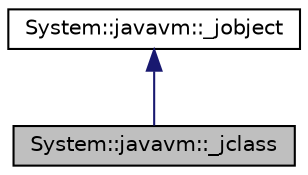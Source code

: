 digraph G
{
  edge [fontname="Helvetica",fontsize="10",labelfontname="Helvetica",labelfontsize="10"];
  node [fontname="Helvetica",fontsize="10",shape=record];
  Node1 [label="System::javavm::_jclass",height=0.2,width=0.4,color="black", fillcolor="grey75", style="filled" fontcolor="black"];
  Node2 -> Node1 [dir="back",color="midnightblue",fontsize="10",style="solid",fontname="Helvetica"];
  Node2 [label="System::javavm::_jobject",height=0.2,width=0.4,color="black", fillcolor="white", style="filled",URL="$class_system_1_1javavm_1_1__jobject.html"];
}
